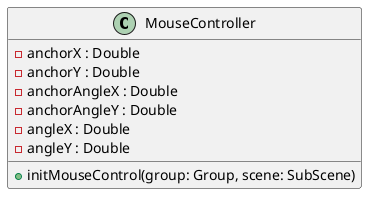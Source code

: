 @startuml
class MouseController {
    -anchorX : Double
    -anchorY : Double
    -anchorAngleX : Double
    -anchorAngleY : Double
    -angleX : Double
    -angleY : Double
    +initMouseControl(group: Group, scene: SubScene)
}
@enduml